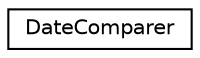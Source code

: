 digraph "Graphical Class Hierarchy"
{
  edge [fontname="Helvetica",fontsize="10",labelfontname="Helvetica",labelfontsize="10"];
  node [fontname="Helvetica",fontsize="10",shape=record];
  rankdir="LR";
  Node1 [label="DateComparer",height=0.2,width=0.4,color="black", fillcolor="white", style="filled",URL="$class_date_comparer.html",tooltip="The DateComparer class Compares two Game objects on the grounds of their dates. "];
}
